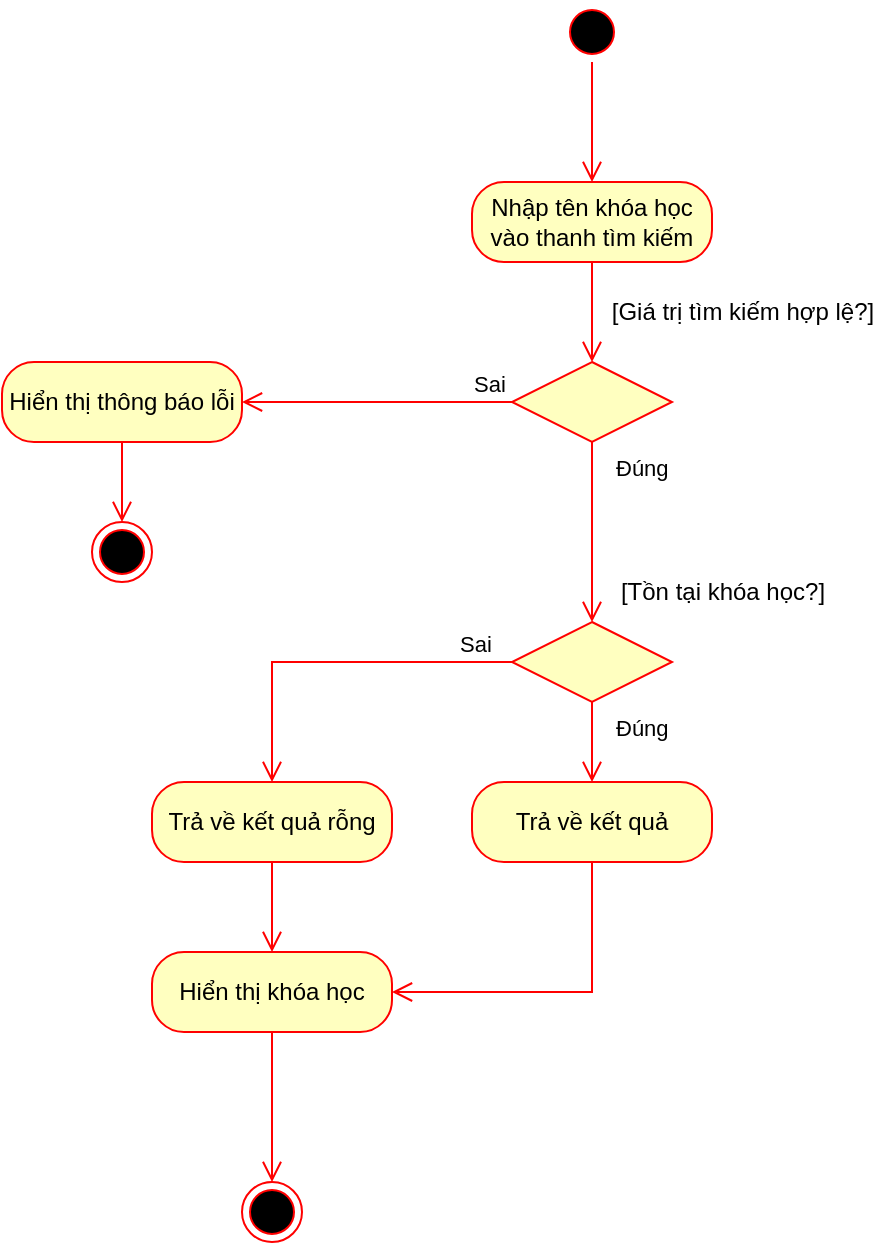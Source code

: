 <mxfile version="22.1.2" type="device">
  <diagram name="Trang-1" id="_k-Chzy2qT7Ti57JTN79">
    <mxGraphModel dx="1574" dy="753" grid="1" gridSize="10" guides="1" tooltips="1" connect="1" arrows="1" fold="1" page="1" pageScale="1" pageWidth="827" pageHeight="1169" math="0" shadow="0">
      <root>
        <mxCell id="0" />
        <mxCell id="1" parent="0" />
        <mxCell id="NBp4li4aagU_YhR3xmd5-1" value="" style="ellipse;html=1;shape=startState;fillColor=#000000;strokeColor=#ff0000;" parent="1" vertex="1">
          <mxGeometry x="466" y="274" width="30" height="30" as="geometry" />
        </mxCell>
        <mxCell id="NBp4li4aagU_YhR3xmd5-2" value="" style="edgeStyle=orthogonalEdgeStyle;html=1;verticalAlign=bottom;endArrow=open;endSize=8;strokeColor=#ff0000;rounded=0;entryX=0.5;entryY=0;entryDx=0;entryDy=0;" parent="1" source="NBp4li4aagU_YhR3xmd5-1" target="NBp4li4aagU_YhR3xmd5-7" edge="1">
          <mxGeometry relative="1" as="geometry">
            <mxPoint x="481" y="364" as="targetPoint" />
          </mxGeometry>
        </mxCell>
        <mxCell id="NBp4li4aagU_YhR3xmd5-7" value="Nhập tên khóa học vào thanh tìm kiếm" style="rounded=1;whiteSpace=wrap;html=1;arcSize=40;fontColor=#000000;fillColor=#ffffc0;strokeColor=#ff0000;" parent="1" vertex="1">
          <mxGeometry x="421" y="364" width="120" height="40" as="geometry" />
        </mxCell>
        <mxCell id="n9zslFiEqPaQA807ECiN-1" value="" style="rhombus;whiteSpace=wrap;html=1;fontColor=#000000;fillColor=#ffffc0;strokeColor=#ff0000;" parent="1" vertex="1">
          <mxGeometry x="441" y="584" width="80" height="40" as="geometry" />
        </mxCell>
        <mxCell id="n9zslFiEqPaQA807ECiN-2" value="Sai" style="edgeStyle=orthogonalEdgeStyle;html=1;align=left;verticalAlign=bottom;endArrow=open;endSize=8;strokeColor=#ff0000;rounded=0;entryX=0.5;entryY=0;entryDx=0;entryDy=0;" parent="1" source="n9zslFiEqPaQA807ECiN-1" target="n9zslFiEqPaQA807ECiN-7" edge="1">
          <mxGeometry x="-0.683" relative="1" as="geometry">
            <mxPoint x="311" y="664" as="targetPoint" />
            <mxPoint as="offset" />
          </mxGeometry>
        </mxCell>
        <mxCell id="n9zslFiEqPaQA807ECiN-3" value="Đúng" style="edgeStyle=orthogonalEdgeStyle;html=1;align=left;verticalAlign=top;endArrow=open;endSize=8;strokeColor=#ff0000;rounded=0;entryX=0.5;entryY=0;entryDx=0;entryDy=0;" parent="1" source="n9zslFiEqPaQA807ECiN-1" target="n9zslFiEqPaQA807ECiN-5" edge="1">
          <mxGeometry x="-1" y="10" relative="1" as="geometry">
            <mxPoint x="481" y="744" as="targetPoint" />
            <mxPoint as="offset" />
          </mxGeometry>
        </mxCell>
        <mxCell id="n9zslFiEqPaQA807ECiN-4" value="[Tồn tại khóa học?]" style="text;html=1;align=center;verticalAlign=middle;resizable=0;points=[];autosize=1;strokeColor=none;fillColor=none;" parent="1" vertex="1">
          <mxGeometry x="481" y="554" width="130" height="30" as="geometry" />
        </mxCell>
        <mxCell id="n9zslFiEqPaQA807ECiN-5" value="Trả về kết quả" style="rounded=1;whiteSpace=wrap;html=1;arcSize=40;fontColor=#000000;fillColor=#ffffc0;strokeColor=#ff0000;" parent="1" vertex="1">
          <mxGeometry x="421" y="664" width="120" height="40" as="geometry" />
        </mxCell>
        <mxCell id="n9zslFiEqPaQA807ECiN-6" value="" style="edgeStyle=orthogonalEdgeStyle;html=1;verticalAlign=bottom;endArrow=open;endSize=8;strokeColor=#ff0000;rounded=0;entryX=1;entryY=0.5;entryDx=0;entryDy=0;" parent="1" source="n9zslFiEqPaQA807ECiN-5" target="n9zslFiEqPaQA807ECiN-8" edge="1">
          <mxGeometry relative="1" as="geometry">
            <mxPoint x="481" y="774" as="targetPoint" />
            <Array as="points">
              <mxPoint x="481" y="769" />
            </Array>
          </mxGeometry>
        </mxCell>
        <mxCell id="n9zslFiEqPaQA807ECiN-7" value="Trả về kết quả rỗng" style="rounded=1;whiteSpace=wrap;html=1;arcSize=40;fontColor=#000000;fillColor=#ffffc0;strokeColor=#ff0000;" parent="1" vertex="1">
          <mxGeometry x="261" y="664" width="120" height="40" as="geometry" />
        </mxCell>
        <mxCell id="n9zslFiEqPaQA807ECiN-8" value="Hiển thị khóa học" style="rounded=1;whiteSpace=wrap;html=1;arcSize=40;fontColor=#000000;fillColor=#ffffc0;strokeColor=#ff0000;" parent="1" vertex="1">
          <mxGeometry x="261" y="749" width="120" height="40" as="geometry" />
        </mxCell>
        <mxCell id="n9zslFiEqPaQA807ECiN-9" value="" style="edgeStyle=orthogonalEdgeStyle;html=1;verticalAlign=bottom;endArrow=open;endSize=8;strokeColor=#ff0000;rounded=0;entryX=0.5;entryY=0;entryDx=0;entryDy=0;" parent="1" source="n9zslFiEqPaQA807ECiN-8" target="n9zslFiEqPaQA807ECiN-11" edge="1">
          <mxGeometry relative="1" as="geometry">
            <mxPoint x="321" y="854" as="targetPoint" />
          </mxGeometry>
        </mxCell>
        <mxCell id="n9zslFiEqPaQA807ECiN-10" value="" style="edgeStyle=orthogonalEdgeStyle;html=1;verticalAlign=bottom;endArrow=open;endSize=8;strokeColor=#ff0000;rounded=0;exitX=0.5;exitY=1;exitDx=0;exitDy=0;entryX=0.5;entryY=0;entryDx=0;entryDy=0;" parent="1" source="n9zslFiEqPaQA807ECiN-7" target="n9zslFiEqPaQA807ECiN-8" edge="1">
          <mxGeometry relative="1" as="geometry">
            <mxPoint x="341" y="859" as="targetPoint" />
            <mxPoint x="341" y="799" as="sourcePoint" />
          </mxGeometry>
        </mxCell>
        <mxCell id="n9zslFiEqPaQA807ECiN-11" value="" style="ellipse;html=1;shape=endState;fillColor=#000000;strokeColor=#ff0000;" parent="1" vertex="1">
          <mxGeometry x="306" y="864" width="30" height="30" as="geometry" />
        </mxCell>
        <mxCell id="n9zslFiEqPaQA807ECiN-12" value="" style="rhombus;whiteSpace=wrap;html=1;fontColor=#000000;fillColor=#ffffc0;strokeColor=#ff0000;" parent="1" vertex="1">
          <mxGeometry x="441" y="454" width="80" height="40" as="geometry" />
        </mxCell>
        <mxCell id="n9zslFiEqPaQA807ECiN-13" value="Sai" style="edgeStyle=orthogonalEdgeStyle;html=1;align=left;verticalAlign=bottom;endArrow=open;endSize=8;strokeColor=#ff0000;rounded=0;entryX=1;entryY=0.5;entryDx=0;entryDy=0;" parent="1" source="n9zslFiEqPaQA807ECiN-12" target="n9zslFiEqPaQA807ECiN-18" edge="1">
          <mxGeometry x="-0.683" relative="1" as="geometry">
            <mxPoint x="261" y="474" as="targetPoint" />
            <mxPoint as="offset" />
          </mxGeometry>
        </mxCell>
        <mxCell id="n9zslFiEqPaQA807ECiN-14" value="Đúng" style="edgeStyle=orthogonalEdgeStyle;html=1;align=left;verticalAlign=top;endArrow=open;endSize=8;strokeColor=#ff0000;rounded=0;entryX=0.5;entryY=0;entryDx=0;entryDy=0;" parent="1" source="n9zslFiEqPaQA807ECiN-12" target="n9zslFiEqPaQA807ECiN-1" edge="1">
          <mxGeometry x="-1" y="10" relative="1" as="geometry">
            <mxPoint x="401" y="544" as="targetPoint" />
            <mxPoint as="offset" />
          </mxGeometry>
        </mxCell>
        <mxCell id="n9zslFiEqPaQA807ECiN-16" value="" style="edgeStyle=orthogonalEdgeStyle;html=1;verticalAlign=bottom;endArrow=open;endSize=8;strokeColor=#ff0000;rounded=0;entryX=0.5;entryY=0;entryDx=0;entryDy=0;exitX=0.5;exitY=1;exitDx=0;exitDy=0;" parent="1" source="NBp4li4aagU_YhR3xmd5-7" target="n9zslFiEqPaQA807ECiN-12" edge="1">
          <mxGeometry relative="1" as="geometry">
            <mxPoint x="391" y="779" as="targetPoint" />
            <mxPoint x="491" y="714" as="sourcePoint" />
            <Array as="points">
              <mxPoint x="481" y="414" />
              <mxPoint x="481" y="414" />
            </Array>
          </mxGeometry>
        </mxCell>
        <mxCell id="n9zslFiEqPaQA807ECiN-17" value="[Giá trị tìm kiếm hợp lệ?]" style="text;html=1;align=center;verticalAlign=middle;resizable=0;points=[];autosize=1;strokeColor=none;fillColor=none;" parent="1" vertex="1">
          <mxGeometry x="481" y="414" width="150" height="30" as="geometry" />
        </mxCell>
        <mxCell id="n9zslFiEqPaQA807ECiN-18" value="Hiển thị thông báo lỗi" style="rounded=1;whiteSpace=wrap;html=1;arcSize=40;fontColor=#000000;fillColor=#ffffc0;strokeColor=#ff0000;" parent="1" vertex="1">
          <mxGeometry x="186" y="454" width="120" height="40" as="geometry" />
        </mxCell>
        <mxCell id="n9zslFiEqPaQA807ECiN-19" value="" style="edgeStyle=orthogonalEdgeStyle;html=1;verticalAlign=bottom;endArrow=open;endSize=8;strokeColor=#ff0000;rounded=0;entryX=0.5;entryY=0;entryDx=0;entryDy=0;" parent="1" source="n9zslFiEqPaQA807ECiN-18" target="n9zslFiEqPaQA807ECiN-20" edge="1">
          <mxGeometry relative="1" as="geometry">
            <mxPoint x="246" y="564" as="targetPoint" />
          </mxGeometry>
        </mxCell>
        <mxCell id="n9zslFiEqPaQA807ECiN-20" value="" style="ellipse;html=1;shape=endState;fillColor=#000000;strokeColor=#ff0000;" parent="1" vertex="1">
          <mxGeometry x="231" y="534" width="30" height="30" as="geometry" />
        </mxCell>
      </root>
    </mxGraphModel>
  </diagram>
</mxfile>
